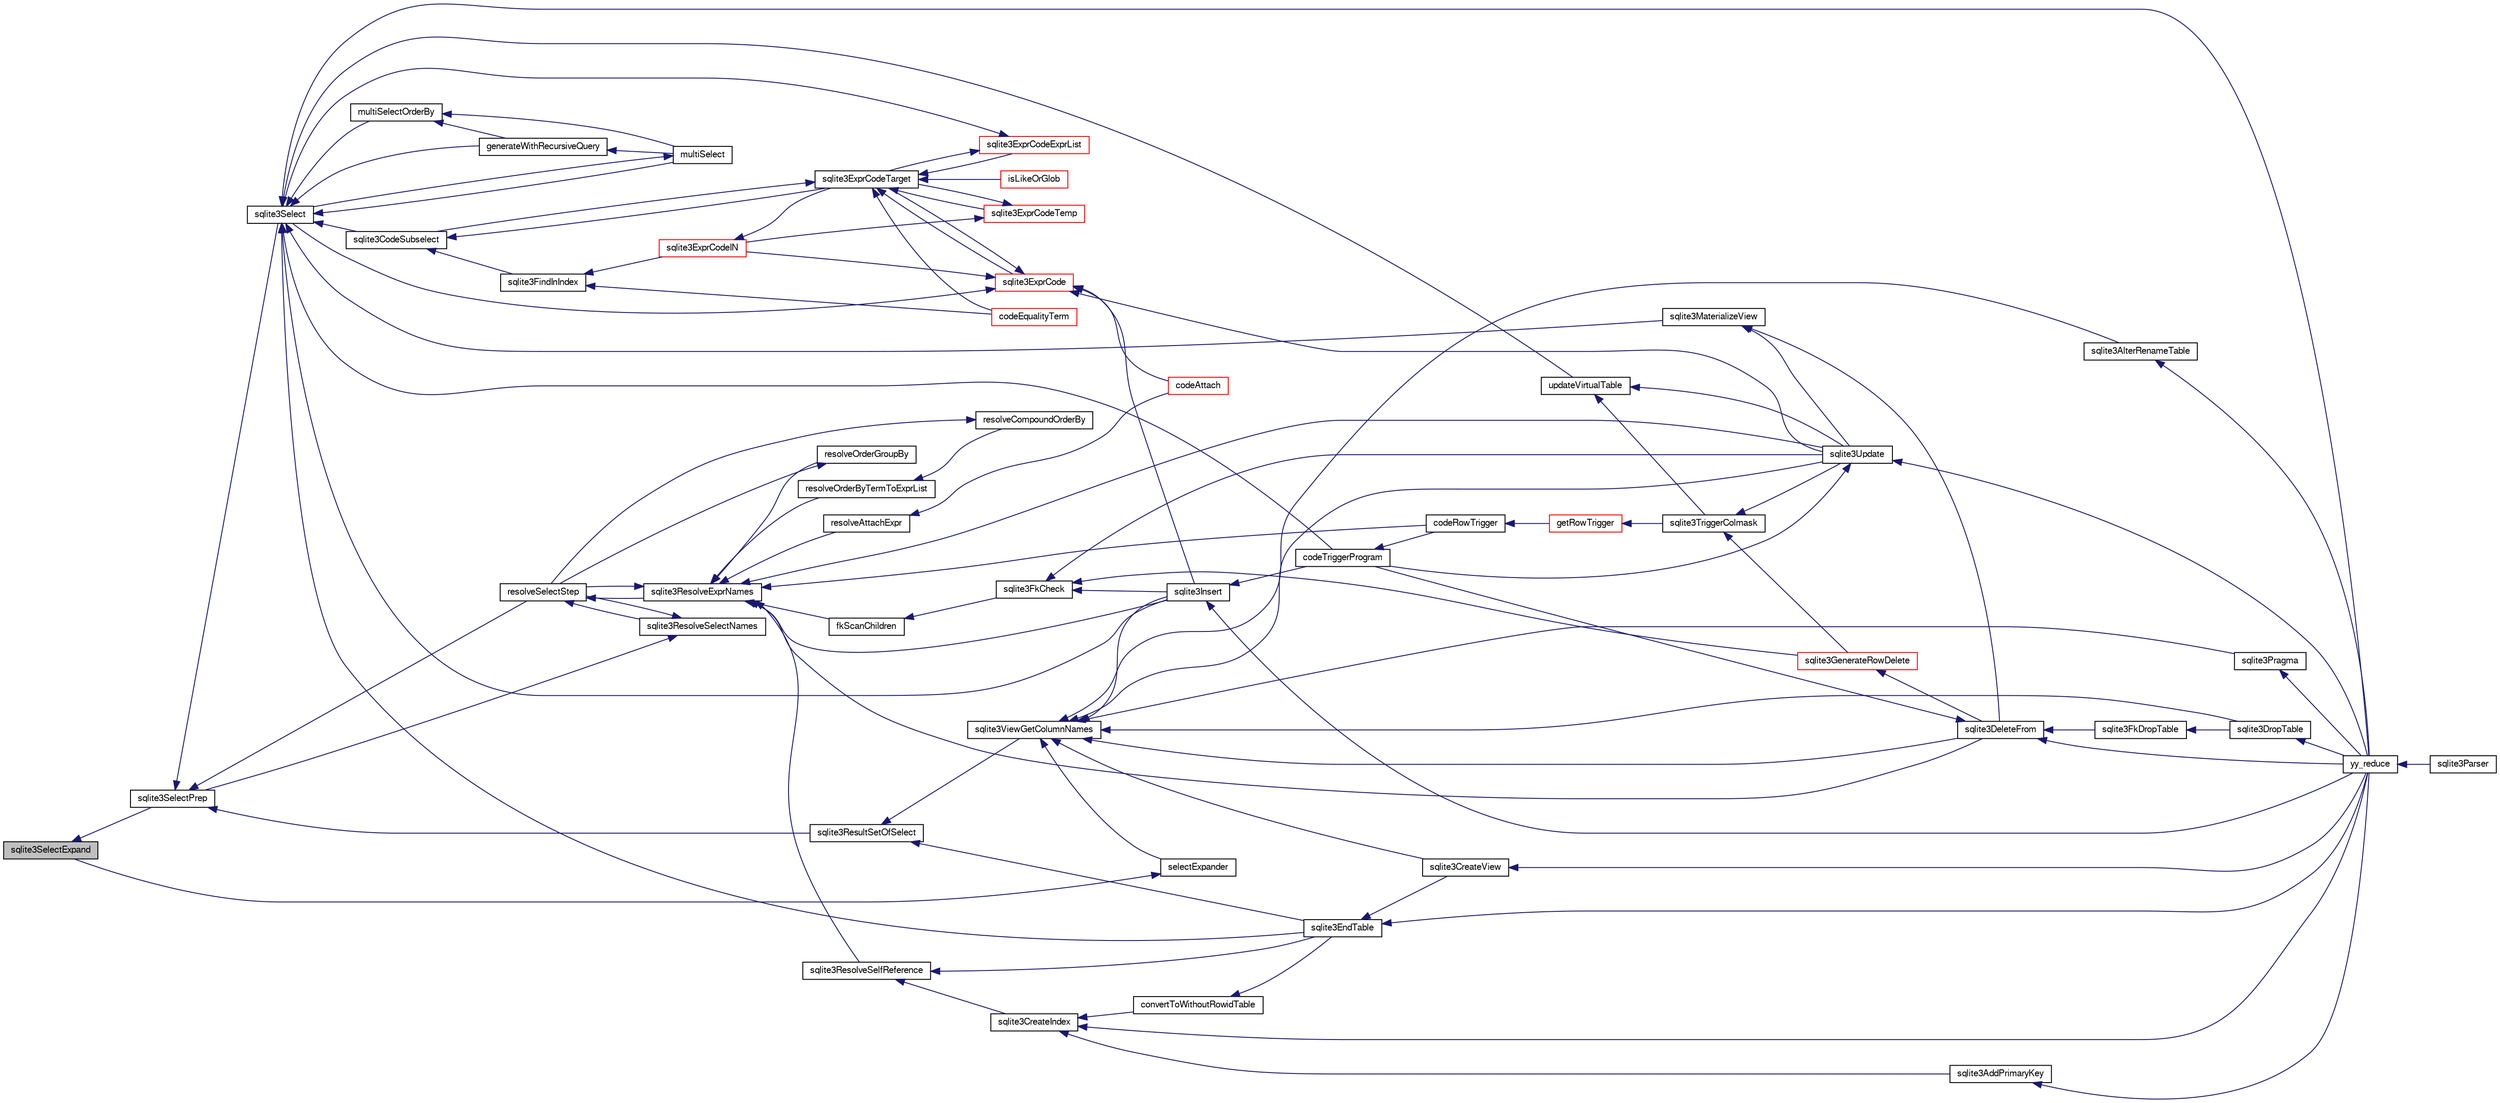 digraph "sqlite3SelectExpand"
{
  edge [fontname="FreeSans",fontsize="10",labelfontname="FreeSans",labelfontsize="10"];
  node [fontname="FreeSans",fontsize="10",shape=record];
  rankdir="LR";
  Node698557 [label="sqlite3SelectExpand",height=0.2,width=0.4,color="black", fillcolor="grey75", style="filled", fontcolor="black"];
  Node698557 -> Node698558 [dir="back",color="midnightblue",fontsize="10",style="solid",fontname="FreeSans"];
  Node698558 [label="sqlite3SelectPrep",height=0.2,width=0.4,color="black", fillcolor="white", style="filled",URL="$sqlite3_8c.html#aa4385bd53c0a43dea72fbc23cc78e1c6"];
  Node698558 -> Node698559 [dir="back",color="midnightblue",fontsize="10",style="solid",fontname="FreeSans"];
  Node698559 [label="resolveSelectStep",height=0.2,width=0.4,color="black", fillcolor="white", style="filled",URL="$sqlite3_8c.html#a0b9015a9e505c63fd104dcbad672c814"];
  Node698559 -> Node698560 [dir="back",color="midnightblue",fontsize="10",style="solid",fontname="FreeSans"];
  Node698560 [label="sqlite3ResolveExprNames",height=0.2,width=0.4,color="black", fillcolor="white", style="filled",URL="$sqlite3_8c.html#a537cf717a3f847807d3a3fd65da636ad"];
  Node698560 -> Node698561 [dir="back",color="midnightblue",fontsize="10",style="solid",fontname="FreeSans"];
  Node698561 [label="resolveOrderByTermToExprList",height=0.2,width=0.4,color="black", fillcolor="white", style="filled",URL="$sqlite3_8c.html#ac7f7eabdc769257622ad90aac3e02fe6"];
  Node698561 -> Node698562 [dir="back",color="midnightblue",fontsize="10",style="solid",fontname="FreeSans"];
  Node698562 [label="resolveCompoundOrderBy",height=0.2,width=0.4,color="black", fillcolor="white", style="filled",URL="$sqlite3_8c.html#a462c5aa49cfd6aad6a92fa60ddefc569"];
  Node698562 -> Node698559 [dir="back",color="midnightblue",fontsize="10",style="solid",fontname="FreeSans"];
  Node698560 -> Node698563 [dir="back",color="midnightblue",fontsize="10",style="solid",fontname="FreeSans"];
  Node698563 [label="resolveOrderGroupBy",height=0.2,width=0.4,color="black", fillcolor="white", style="filled",URL="$sqlite3_8c.html#a4dc8ed6177a5de887eae1010992e3d00"];
  Node698563 -> Node698559 [dir="back",color="midnightblue",fontsize="10",style="solid",fontname="FreeSans"];
  Node698560 -> Node698559 [dir="back",color="midnightblue",fontsize="10",style="solid",fontname="FreeSans"];
  Node698560 -> Node698564 [dir="back",color="midnightblue",fontsize="10",style="solid",fontname="FreeSans"];
  Node698564 [label="sqlite3ResolveSelfReference",height=0.2,width=0.4,color="black", fillcolor="white", style="filled",URL="$sqlite3_8c.html#ab524095a849de78f8728167d19336094"];
  Node698564 -> Node698565 [dir="back",color="midnightblue",fontsize="10",style="solid",fontname="FreeSans"];
  Node698565 [label="sqlite3EndTable",height=0.2,width=0.4,color="black", fillcolor="white", style="filled",URL="$sqlite3_8c.html#a7b5f2c66c0f0b6f819d970ca389768b0"];
  Node698565 -> Node698566 [dir="back",color="midnightblue",fontsize="10",style="solid",fontname="FreeSans"];
  Node698566 [label="sqlite3CreateView",height=0.2,width=0.4,color="black", fillcolor="white", style="filled",URL="$sqlite3_8c.html#a9d85cb00ff71dee5cd9a019503a6982e"];
  Node698566 -> Node698567 [dir="back",color="midnightblue",fontsize="10",style="solid",fontname="FreeSans"];
  Node698567 [label="yy_reduce",height=0.2,width=0.4,color="black", fillcolor="white", style="filled",URL="$sqlite3_8c.html#a7c419a9b25711c666a9a2449ef377f14"];
  Node698567 -> Node698568 [dir="back",color="midnightblue",fontsize="10",style="solid",fontname="FreeSans"];
  Node698568 [label="sqlite3Parser",height=0.2,width=0.4,color="black", fillcolor="white", style="filled",URL="$sqlite3_8c.html#a0327d71a5fabe0b6a343d78a2602e72a"];
  Node698565 -> Node698567 [dir="back",color="midnightblue",fontsize="10",style="solid",fontname="FreeSans"];
  Node698564 -> Node698569 [dir="back",color="midnightblue",fontsize="10",style="solid",fontname="FreeSans"];
  Node698569 [label="sqlite3CreateIndex",height=0.2,width=0.4,color="black", fillcolor="white", style="filled",URL="$sqlite3_8c.html#a8dbe5e590ab6c58a8c45f34f7c81e825"];
  Node698569 -> Node698570 [dir="back",color="midnightblue",fontsize="10",style="solid",fontname="FreeSans"];
  Node698570 [label="sqlite3AddPrimaryKey",height=0.2,width=0.4,color="black", fillcolor="white", style="filled",URL="$sqlite3_8c.html#af2b0672c3379d2a7d927d210ae0ade62"];
  Node698570 -> Node698567 [dir="back",color="midnightblue",fontsize="10",style="solid",fontname="FreeSans"];
  Node698569 -> Node698571 [dir="back",color="midnightblue",fontsize="10",style="solid",fontname="FreeSans"];
  Node698571 [label="convertToWithoutRowidTable",height=0.2,width=0.4,color="black", fillcolor="white", style="filled",URL="$sqlite3_8c.html#a0d41effc4e4a0ba740429a08f6747313"];
  Node698571 -> Node698565 [dir="back",color="midnightblue",fontsize="10",style="solid",fontname="FreeSans"];
  Node698569 -> Node698567 [dir="back",color="midnightblue",fontsize="10",style="solid",fontname="FreeSans"];
  Node698560 -> Node698572 [dir="back",color="midnightblue",fontsize="10",style="solid",fontname="FreeSans"];
  Node698572 [label="resolveAttachExpr",height=0.2,width=0.4,color="black", fillcolor="white", style="filled",URL="$sqlite3_8c.html#a2b0ae2ee3fae38ccc805f582a9ce38f5"];
  Node698572 -> Node698573 [dir="back",color="midnightblue",fontsize="10",style="solid",fontname="FreeSans"];
  Node698573 [label="codeAttach",height=0.2,width=0.4,color="red", fillcolor="white", style="filled",URL="$sqlite3_8c.html#ade4e9e30d828a19c191fdcb098676d5b"];
  Node698560 -> Node698576 [dir="back",color="midnightblue",fontsize="10",style="solid",fontname="FreeSans"];
  Node698576 [label="sqlite3DeleteFrom",height=0.2,width=0.4,color="black", fillcolor="white", style="filled",URL="$sqlite3_8c.html#ab9b4b45349188b49eabb23f94608a091"];
  Node698576 -> Node698577 [dir="back",color="midnightblue",fontsize="10",style="solid",fontname="FreeSans"];
  Node698577 [label="sqlite3FkDropTable",height=0.2,width=0.4,color="black", fillcolor="white", style="filled",URL="$sqlite3_8c.html#a1218c6fc74e89152ceaa4760e82f5ef9"];
  Node698577 -> Node698578 [dir="back",color="midnightblue",fontsize="10",style="solid",fontname="FreeSans"];
  Node698578 [label="sqlite3DropTable",height=0.2,width=0.4,color="black", fillcolor="white", style="filled",URL="$sqlite3_8c.html#a5534f77364b5568783c0e50db3c9defb"];
  Node698578 -> Node698567 [dir="back",color="midnightblue",fontsize="10",style="solid",fontname="FreeSans"];
  Node698576 -> Node698579 [dir="back",color="midnightblue",fontsize="10",style="solid",fontname="FreeSans"];
  Node698579 [label="codeTriggerProgram",height=0.2,width=0.4,color="black", fillcolor="white", style="filled",URL="$sqlite3_8c.html#a120801f59d9281d201d2ff4b2606836e"];
  Node698579 -> Node698580 [dir="back",color="midnightblue",fontsize="10",style="solid",fontname="FreeSans"];
  Node698580 [label="codeRowTrigger",height=0.2,width=0.4,color="black", fillcolor="white", style="filled",URL="$sqlite3_8c.html#a463cea5aaaf388b560b206570a0022fc"];
  Node698580 -> Node698581 [dir="back",color="midnightblue",fontsize="10",style="solid",fontname="FreeSans"];
  Node698581 [label="getRowTrigger",height=0.2,width=0.4,color="red", fillcolor="white", style="filled",URL="$sqlite3_8c.html#a69626ef20b540d1a2b19cf56f3f45689"];
  Node698581 -> Node698589 [dir="back",color="midnightblue",fontsize="10",style="solid",fontname="FreeSans"];
  Node698589 [label="sqlite3TriggerColmask",height=0.2,width=0.4,color="black", fillcolor="white", style="filled",URL="$sqlite3_8c.html#acace8e99e37ae5e84ea03c65e820c540"];
  Node698589 -> Node698584 [dir="back",color="midnightblue",fontsize="10",style="solid",fontname="FreeSans"];
  Node698584 [label="sqlite3GenerateRowDelete",height=0.2,width=0.4,color="red", fillcolor="white", style="filled",URL="$sqlite3_8c.html#a2c76cbf3027fc18fdbb8cb4cd96b77d9"];
  Node698584 -> Node698576 [dir="back",color="midnightblue",fontsize="10",style="solid",fontname="FreeSans"];
  Node698589 -> Node698587 [dir="back",color="midnightblue",fontsize="10",style="solid",fontname="FreeSans"];
  Node698587 [label="sqlite3Update",height=0.2,width=0.4,color="black", fillcolor="white", style="filled",URL="$sqlite3_8c.html#ac5aa67c46e8cc8174566fabe6809fafa"];
  Node698587 -> Node698579 [dir="back",color="midnightblue",fontsize="10",style="solid",fontname="FreeSans"];
  Node698587 -> Node698567 [dir="back",color="midnightblue",fontsize="10",style="solid",fontname="FreeSans"];
  Node698576 -> Node698567 [dir="back",color="midnightblue",fontsize="10",style="solid",fontname="FreeSans"];
  Node698560 -> Node698590 [dir="back",color="midnightblue",fontsize="10",style="solid",fontname="FreeSans"];
  Node698590 [label="fkScanChildren",height=0.2,width=0.4,color="black", fillcolor="white", style="filled",URL="$sqlite3_8c.html#a67c9dcb484336b3155e7a82a037d4691"];
  Node698590 -> Node698591 [dir="back",color="midnightblue",fontsize="10",style="solid",fontname="FreeSans"];
  Node698591 [label="sqlite3FkCheck",height=0.2,width=0.4,color="black", fillcolor="white", style="filled",URL="$sqlite3_8c.html#aa38fb76c7d6f48f19772877a41703b92"];
  Node698591 -> Node698584 [dir="back",color="midnightblue",fontsize="10",style="solid",fontname="FreeSans"];
  Node698591 -> Node698586 [dir="back",color="midnightblue",fontsize="10",style="solid",fontname="FreeSans"];
  Node698586 [label="sqlite3Insert",height=0.2,width=0.4,color="black", fillcolor="white", style="filled",URL="$sqlite3_8c.html#a5b17c9c2000bae6bdff8e6be48d7dc2b"];
  Node698586 -> Node698579 [dir="back",color="midnightblue",fontsize="10",style="solid",fontname="FreeSans"];
  Node698586 -> Node698567 [dir="back",color="midnightblue",fontsize="10",style="solid",fontname="FreeSans"];
  Node698591 -> Node698587 [dir="back",color="midnightblue",fontsize="10",style="solid",fontname="FreeSans"];
  Node698560 -> Node698586 [dir="back",color="midnightblue",fontsize="10",style="solid",fontname="FreeSans"];
  Node698560 -> Node698580 [dir="back",color="midnightblue",fontsize="10",style="solid",fontname="FreeSans"];
  Node698560 -> Node698587 [dir="back",color="midnightblue",fontsize="10",style="solid",fontname="FreeSans"];
  Node698559 -> Node698592 [dir="back",color="midnightblue",fontsize="10",style="solid",fontname="FreeSans"];
  Node698592 [label="sqlite3ResolveSelectNames",height=0.2,width=0.4,color="black", fillcolor="white", style="filled",URL="$sqlite3_8c.html#a0cf10c480643b1ab9eaa02056a400734"];
  Node698592 -> Node698559 [dir="back",color="midnightblue",fontsize="10",style="solid",fontname="FreeSans"];
  Node698592 -> Node698558 [dir="back",color="midnightblue",fontsize="10",style="solid",fontname="FreeSans"];
  Node698558 -> Node698593 [dir="back",color="midnightblue",fontsize="10",style="solid",fontname="FreeSans"];
  Node698593 [label="sqlite3ResultSetOfSelect",height=0.2,width=0.4,color="black", fillcolor="white", style="filled",URL="$sqlite3_8c.html#ade35a86757654a36498d74152aa2fda8"];
  Node698593 -> Node698565 [dir="back",color="midnightblue",fontsize="10",style="solid",fontname="FreeSans"];
  Node698593 -> Node698594 [dir="back",color="midnightblue",fontsize="10",style="solid",fontname="FreeSans"];
  Node698594 [label="sqlite3ViewGetColumnNames",height=0.2,width=0.4,color="black", fillcolor="white", style="filled",URL="$sqlite3_8c.html#aebc7cd8d9e2bd174ae0a60363d3f6ce8"];
  Node698594 -> Node698595 [dir="back",color="midnightblue",fontsize="10",style="solid",fontname="FreeSans"];
  Node698595 [label="sqlite3AlterRenameTable",height=0.2,width=0.4,color="black", fillcolor="white", style="filled",URL="$sqlite3_8c.html#aa5cfdb507ff74e559f2efb0318c96d2c"];
  Node698595 -> Node698567 [dir="back",color="midnightblue",fontsize="10",style="solid",fontname="FreeSans"];
  Node698594 -> Node698566 [dir="back",color="midnightblue",fontsize="10",style="solid",fontname="FreeSans"];
  Node698594 -> Node698578 [dir="back",color="midnightblue",fontsize="10",style="solid",fontname="FreeSans"];
  Node698594 -> Node698576 [dir="back",color="midnightblue",fontsize="10",style="solid",fontname="FreeSans"];
  Node698594 -> Node698586 [dir="back",color="midnightblue",fontsize="10",style="solid",fontname="FreeSans"];
  Node698594 -> Node698596 [dir="back",color="midnightblue",fontsize="10",style="solid",fontname="FreeSans"];
  Node698596 [label="sqlite3Pragma",height=0.2,width=0.4,color="black", fillcolor="white", style="filled",URL="$sqlite3_8c.html#a111391370f58f8e6a6eca51fd34d62ed"];
  Node698596 -> Node698567 [dir="back",color="midnightblue",fontsize="10",style="solid",fontname="FreeSans"];
  Node698594 -> Node698597 [dir="back",color="midnightblue",fontsize="10",style="solid",fontname="FreeSans"];
  Node698597 [label="selectExpander",height=0.2,width=0.4,color="black", fillcolor="white", style="filled",URL="$sqlite3_8c.html#abee977318fbf74531340c6e41b0ca953"];
  Node698597 -> Node698557 [dir="back",color="midnightblue",fontsize="10",style="solid",fontname="FreeSans"];
  Node698594 -> Node698587 [dir="back",color="midnightblue",fontsize="10",style="solid",fontname="FreeSans"];
  Node698558 -> Node698598 [dir="back",color="midnightblue",fontsize="10",style="solid",fontname="FreeSans"];
  Node698598 [label="sqlite3Select",height=0.2,width=0.4,color="black", fillcolor="white", style="filled",URL="$sqlite3_8c.html#a2465ee8c956209ba4b272477b7c21a45"];
  Node698598 -> Node698599 [dir="back",color="midnightblue",fontsize="10",style="solid",fontname="FreeSans"];
  Node698599 [label="sqlite3CodeSubselect",height=0.2,width=0.4,color="black", fillcolor="white", style="filled",URL="$sqlite3_8c.html#aa69b46d2204a1d1b110107a1be12ee0c"];
  Node698599 -> Node698600 [dir="back",color="midnightblue",fontsize="10",style="solid",fontname="FreeSans"];
  Node698600 [label="sqlite3FindInIndex",height=0.2,width=0.4,color="black", fillcolor="white", style="filled",URL="$sqlite3_8c.html#af7d8c56ab0231f44bb5f87b3fafeffb2"];
  Node698600 -> Node698601 [dir="back",color="midnightblue",fontsize="10",style="solid",fontname="FreeSans"];
  Node698601 [label="sqlite3ExprCodeIN",height=0.2,width=0.4,color="red", fillcolor="white", style="filled",URL="$sqlite3_8c.html#ad9cf4f5b5ffb90c24a4a0900c8626193"];
  Node698601 -> Node698602 [dir="back",color="midnightblue",fontsize="10",style="solid",fontname="FreeSans"];
  Node698602 [label="sqlite3ExprCodeTarget",height=0.2,width=0.4,color="black", fillcolor="white", style="filled",URL="$sqlite3_8c.html#a4f308397a0a3ed299ed31aaa1ae2a293"];
  Node698602 -> Node698599 [dir="back",color="midnightblue",fontsize="10",style="solid",fontname="FreeSans"];
  Node698602 -> Node698603 [dir="back",color="midnightblue",fontsize="10",style="solid",fontname="FreeSans"];
  Node698603 [label="sqlite3ExprCodeTemp",height=0.2,width=0.4,color="red", fillcolor="white", style="filled",URL="$sqlite3_8c.html#a3bc5c1ccb3c5851847e2aeb4a84ae1fc"];
  Node698603 -> Node698601 [dir="back",color="midnightblue",fontsize="10",style="solid",fontname="FreeSans"];
  Node698603 -> Node698602 [dir="back",color="midnightblue",fontsize="10",style="solid",fontname="FreeSans"];
  Node698602 -> Node698616 [dir="back",color="midnightblue",fontsize="10",style="solid",fontname="FreeSans"];
  Node698616 [label="sqlite3ExprCode",height=0.2,width=0.4,color="red", fillcolor="white", style="filled",URL="$sqlite3_8c.html#a75f270fb0b111b86924cca4ea507b417"];
  Node698616 -> Node698601 [dir="back",color="midnightblue",fontsize="10",style="solid",fontname="FreeSans"];
  Node698616 -> Node698602 [dir="back",color="midnightblue",fontsize="10",style="solid",fontname="FreeSans"];
  Node698616 -> Node698573 [dir="back",color="midnightblue",fontsize="10",style="solid",fontname="FreeSans"];
  Node698616 -> Node698586 [dir="back",color="midnightblue",fontsize="10",style="solid",fontname="FreeSans"];
  Node698616 -> Node698598 [dir="back",color="midnightblue",fontsize="10",style="solid",fontname="FreeSans"];
  Node698616 -> Node698587 [dir="back",color="midnightblue",fontsize="10",style="solid",fontname="FreeSans"];
  Node698602 -> Node698625 [dir="back",color="midnightblue",fontsize="10",style="solid",fontname="FreeSans"];
  Node698625 [label="sqlite3ExprCodeExprList",height=0.2,width=0.4,color="red", fillcolor="white", style="filled",URL="$sqlite3_8c.html#a05b2b3dc3de7565de24eb3a2ff4e9566"];
  Node698625 -> Node698602 [dir="back",color="midnightblue",fontsize="10",style="solid",fontname="FreeSans"];
  Node698625 -> Node698598 [dir="back",color="midnightblue",fontsize="10",style="solid",fontname="FreeSans"];
  Node698602 -> Node698628 [dir="back",color="midnightblue",fontsize="10",style="solid",fontname="FreeSans"];
  Node698628 [label="isLikeOrGlob",height=0.2,width=0.4,color="red", fillcolor="white", style="filled",URL="$sqlite3_8c.html#a6c38e495198bf8976f68d1a6ebd74a50"];
  Node698602 -> Node698637 [dir="back",color="midnightblue",fontsize="10",style="solid",fontname="FreeSans"];
  Node698637 [label="codeEqualityTerm",height=0.2,width=0.4,color="red", fillcolor="white", style="filled",URL="$sqlite3_8c.html#ad88a57073f031452c9843e97f15acc47"];
  Node698600 -> Node698637 [dir="back",color="midnightblue",fontsize="10",style="solid",fontname="FreeSans"];
  Node698599 -> Node698602 [dir="back",color="midnightblue",fontsize="10",style="solid",fontname="FreeSans"];
  Node698598 -> Node698565 [dir="back",color="midnightblue",fontsize="10",style="solid",fontname="FreeSans"];
  Node698598 -> Node698639 [dir="back",color="midnightblue",fontsize="10",style="solid",fontname="FreeSans"];
  Node698639 [label="sqlite3MaterializeView",height=0.2,width=0.4,color="black", fillcolor="white", style="filled",URL="$sqlite3_8c.html#a4557984b0b75f998fb0c3f231c9b1def"];
  Node698639 -> Node698576 [dir="back",color="midnightblue",fontsize="10",style="solid",fontname="FreeSans"];
  Node698639 -> Node698587 [dir="back",color="midnightblue",fontsize="10",style="solid",fontname="FreeSans"];
  Node698598 -> Node698586 [dir="back",color="midnightblue",fontsize="10",style="solid",fontname="FreeSans"];
  Node698598 -> Node698621 [dir="back",color="midnightblue",fontsize="10",style="solid",fontname="FreeSans"];
  Node698621 [label="generateWithRecursiveQuery",height=0.2,width=0.4,color="black", fillcolor="white", style="filled",URL="$sqlite3_8c.html#ade2c3663fa9c3b9676507984b9483942"];
  Node698621 -> Node698622 [dir="back",color="midnightblue",fontsize="10",style="solid",fontname="FreeSans"];
  Node698622 [label="multiSelect",height=0.2,width=0.4,color="black", fillcolor="white", style="filled",URL="$sqlite3_8c.html#a6456c61f3d9b2389738753cedfa24fa7"];
  Node698622 -> Node698598 [dir="back",color="midnightblue",fontsize="10",style="solid",fontname="FreeSans"];
  Node698598 -> Node698622 [dir="back",color="midnightblue",fontsize="10",style="solid",fontname="FreeSans"];
  Node698598 -> Node698623 [dir="back",color="midnightblue",fontsize="10",style="solid",fontname="FreeSans"];
  Node698623 [label="multiSelectOrderBy",height=0.2,width=0.4,color="black", fillcolor="white", style="filled",URL="$sqlite3_8c.html#afcdb8488c6f4dfdadaf9f04bca35b808"];
  Node698623 -> Node698621 [dir="back",color="midnightblue",fontsize="10",style="solid",fontname="FreeSans"];
  Node698623 -> Node698622 [dir="back",color="midnightblue",fontsize="10",style="solid",fontname="FreeSans"];
  Node698598 -> Node698579 [dir="back",color="midnightblue",fontsize="10",style="solid",fontname="FreeSans"];
  Node698598 -> Node698640 [dir="back",color="midnightblue",fontsize="10",style="solid",fontname="FreeSans"];
  Node698640 [label="updateVirtualTable",height=0.2,width=0.4,color="black", fillcolor="white", style="filled",URL="$sqlite3_8c.html#a740220531db9293c39a2cdd7da3f74e1"];
  Node698640 -> Node698589 [dir="back",color="midnightblue",fontsize="10",style="solid",fontname="FreeSans"];
  Node698640 -> Node698587 [dir="back",color="midnightblue",fontsize="10",style="solid",fontname="FreeSans"];
  Node698598 -> Node698567 [dir="back",color="midnightblue",fontsize="10",style="solid",fontname="FreeSans"];
}
